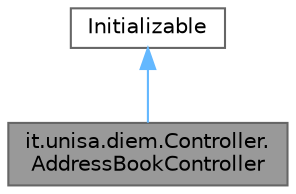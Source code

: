 digraph "it.unisa.diem.Controller.AddressBookController"
{
 // LATEX_PDF_SIZE
  bgcolor="transparent";
  edge [fontname=Helvetica,fontsize=10,labelfontname=Helvetica,labelfontsize=10];
  node [fontname=Helvetica,fontsize=10,shape=box,height=0.2,width=0.4];
  Node1 [id="Node000001",label="it.unisa.diem.Controller.\lAddressBookController",height=0.2,width=0.4,color="gray40", fillcolor="grey60", style="filled", fontcolor="black",tooltip="Controller class for the AddressBook view."];
  Node2 -> Node1 [id="edge1_Node000001_Node000002",dir="back",color="steelblue1",style="solid",tooltip=" "];
  Node2 [id="Node000002",label="Initializable",height=0.2,width=0.4,color="gray40", fillcolor="white", style="filled",tooltip=" "];
}
